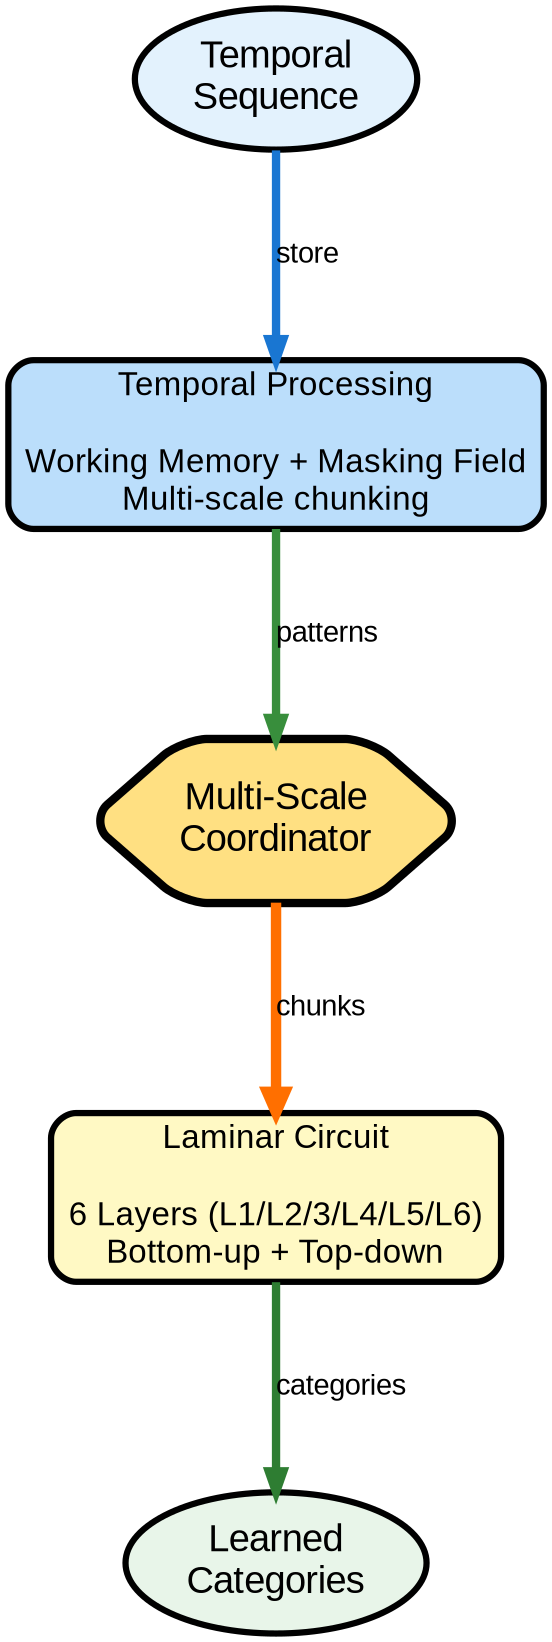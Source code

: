 digraph CorticalUnified {
    rankdir=TB;
    node [shape=box, style="rounded,filled", fontname="Arial", fontsize=16];
    edge [fontname="Arial", fontsize=14];
    splines=ortho;
    nodesep=0.8;
    ranksep=1.2;

    // Input
    input [label="Temporal\nSequence", shape=ellipse, fillcolor="#E3F2FD",
           penwidth=3, fontsize=18];

    // Temporal system
    temporal [label="Temporal Processing\n\nWorking Memory + Masking Field\nMulti-scale chunking",
              fillcolor="#BBDEFB", penwidth=3, fontsize=16, width=3];

    // Coordinator
    coordinator [label="Multi-Scale\nCoordinator", shape=hexagon,
                 fillcolor="#FFE082", penwidth=4, fontsize=18, width=2.5];

    // Laminar system
    laminar [label="Laminar Circuit\n\n6 Layers (L1/L2/3/L4/L5/L6)\nBottom-up + Top-down",
             fillcolor="#FFF9C4", penwidth=3, fontsize=16, width=3, style="rounded,filled,bold"];

    // Output
    output [label="Learned\nCategories", shape=ellipse, fillcolor="#E8F5E9",
            penwidth=3, fontsize=18];

    // Main flow
    input -> temporal [label="store", penwidth=4, color="#1976D2"];
    temporal -> coordinator [label="patterns", penwidth=4, color="#388E3C"];
    coordinator -> laminar [label="chunks", penwidth=5, color="#FF6F00"];
    laminar -> output [label="categories", penwidth=4, color="#2E7D32"];
}
